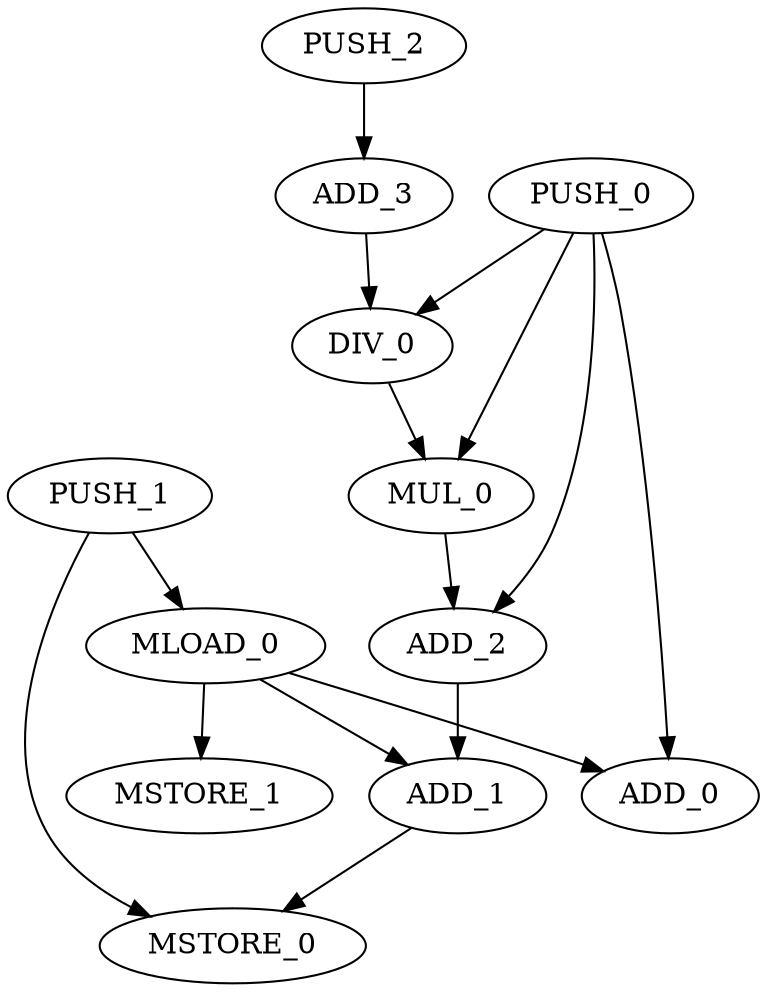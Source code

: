digraph {
	graph [bb="0,0,359.99,468"];
	node [label="\N"];
	ADD_0	[height=0.5,
		label=ADD_0,
		pos="317.75,90",
		width=1.1735];
	MLOAD_0	[height=0.5,
		label=MLOAD_0,
		pos="94.746,162",
		width=1.5887];
	MLOAD_0 -> ADD_0	[pos="e,285.68,101.81 134.79,148.94 169.71,138.36 221.67,122.46 266.75,108 269.81,107.02 272.98,105.99 276.16,104.95"];
	ADD_1	[height=0.5,
		label=ADD_1,
		pos="215.75,90",
		width=1.1735];
	MLOAD_0 -> ADD_1	[pos="e,191.6,104.97 121,145.81 139.12,135.33 163.35,121.31 182.78,110.07"];
	MSTORE_1	[height=0.5,
		label=MSTORE_1,
		pos="91.746,90",
		width=1.7693];
	MLOAD_0 -> MSTORE_1	[pos="e,92.479,108.1 94.004,143.7 93.674,135.98 93.276,126.71 92.908,118.11"];
	MSTORE_0	[height=0.5,
		label=MSTORE_0,
		pos="107.75,18",
		width=1.7693];
	ADD_1 -> MSTORE_0	[pos="e,131.97,34.703 193.37,74.496 178.11,64.607 157.65,51.346 140.56,40.268"];
	ADD_2	[height=0.5,
		label=ADD_2,
		pos="215.75,162",
		width=1.1735];
	ADD_2 -> ADD_1	[pos="e,215.75,108.1 215.75,143.7 215.75,135.98 215.75,126.71 215.75,118.11"];
	MUL_0	[height=0.5,
		label=MUL_0,
		pos="207.75,234",
		width=1.2277];
	MUL_0 -> ADD_2	[pos="e,213.79,180.1 209.72,215.7 210.6,207.98 211.66,198.71 212.65,190.11"];
	DIV_0	[height=0.5,
		label=DIV_0,
		pos="175.75,306",
		width=1.0652];
	DIV_0 -> MUL_0	[pos="e,200.07,251.79 183.49,288.05 187.19,279.97 191.69,270.12 195.81,261.11"];
	ADD_3	[height=0.5,
		label=ADD_3,
		pos="170.75,378",
		width=1.1735];
	ADD_3 -> DIV_0	[pos="e,174.52,324.1 171.98,359.7 172.53,351.98 173.19,342.71 173.81,334.11"];
	PUSH_0	[height=0.5,
		label=PUSH_0,
		pos="279.75,378",
		width=1.354];
	PUSH_0 -> ADD_0	[pos="e,316.9,108.08 284.97,359.97 287.95,349.65 291.53,336.17 293.75,324 307.2,250.24 313.72,161.87 316.32,118.19"];
	PUSH_0 -> ADD_2	[pos="e,233.17,178.42 280.89,359.71 282.22,329.28 281.98,264.77 260.75,216 255.95,204.99 248.08,194.52 240.25,185.85"];
	PUSH_0 -> MUL_0	[pos="e,216.28,251.82 271.2,360.15 258.75,335.6 235.52,289.77 220.88,260.91"];
	PUSH_0 -> DIV_0	[pos="e,196.95,321.27 257.44,361.98 242.33,351.81 222.19,338.26 205.69,327.16"];
	PUSH_1	[height=0.5,
		label=PUSH_1,
		pos="48.746,234",
		width=1.354];
	PUSH_1 -> MLOAD_0	[pos="e,83.603,179.96 59.647,216.41 65.123,208.08 71.879,197.8 77.996,188.49"];
	PUSH_1 -> MSTORE_0	[pos="e,68.108,32.096 38.736,216.26 21.818,185.6 -8.0891,119.21 18.746,72 27.66,56.316 43.253,44.786 58.923,36.562"];
	PUSH_2	[height=0.5,
		label=PUSH_2,
		pos="170.75,450",
		width=1.354];
	PUSH_2 -> ADD_3	[pos="e,170.75,396.1 170.75,431.7 170.75,423.98 170.75,414.71 170.75,406.11"];
}
